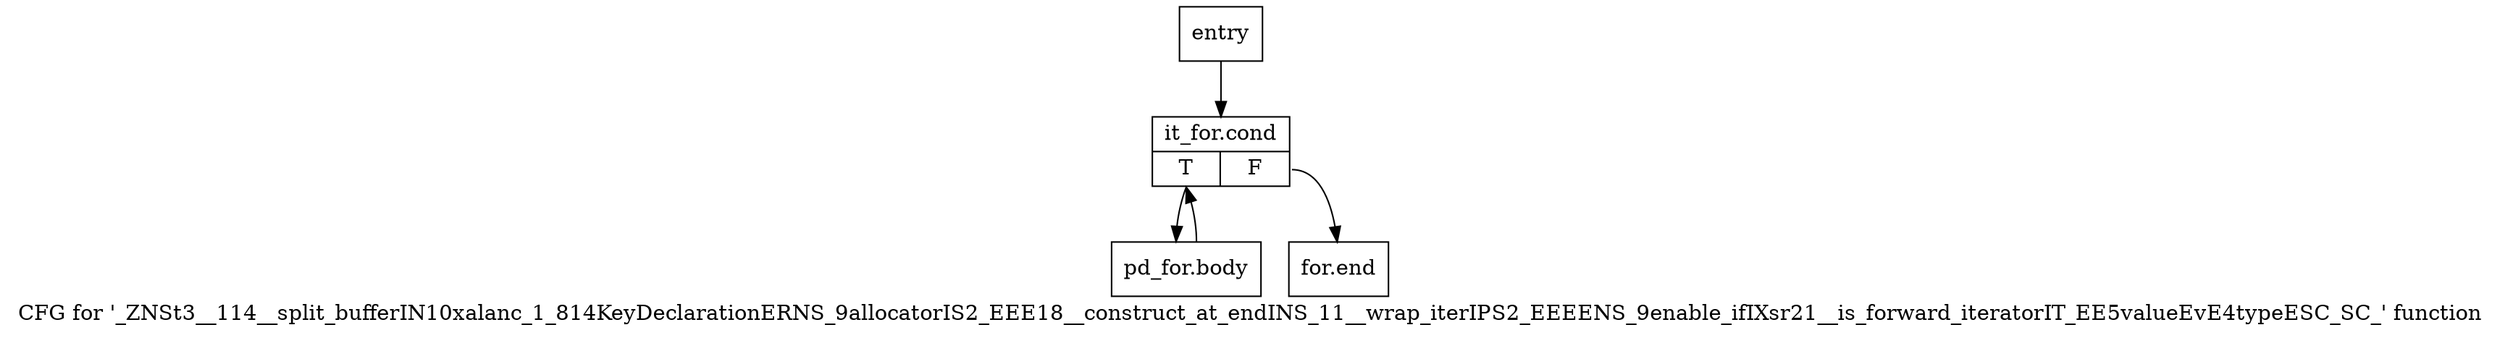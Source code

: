 digraph "CFG for '_ZNSt3__114__split_bufferIN10xalanc_1_814KeyDeclarationERNS_9allocatorIS2_EEE18__construct_at_endINS_11__wrap_iterIPS2_EEEENS_9enable_ifIXsr21__is_forward_iteratorIT_EE5valueEvE4typeESC_SC_' function" {
	label="CFG for '_ZNSt3__114__split_bufferIN10xalanc_1_814KeyDeclarationERNS_9allocatorIS2_EEE18__construct_at_endINS_11__wrap_iterIPS2_EEEENS_9enable_ifIXsr21__is_forward_iteratorIT_EE5valueEvE4typeESC_SC_' function";

	Node0x7ae8ad0 [shape=record,label="{entry}"];
	Node0x7ae8ad0 -> Node0x7ae8b20;
	Node0x7ae8b20 [shape=record,label="{it_for.cond|{<s0>T|<s1>F}}"];
	Node0x7ae8b20:s0 -> Node0x7ae8b70;
	Node0x7ae8b20:s1 -> Node0x7ae8bc0;
	Node0x7ae8b70 [shape=record,label="{pd_for.body}"];
	Node0x7ae8b70 -> Node0x7ae8b20;
	Node0x7ae8bc0 [shape=record,label="{for.end}"];
}

